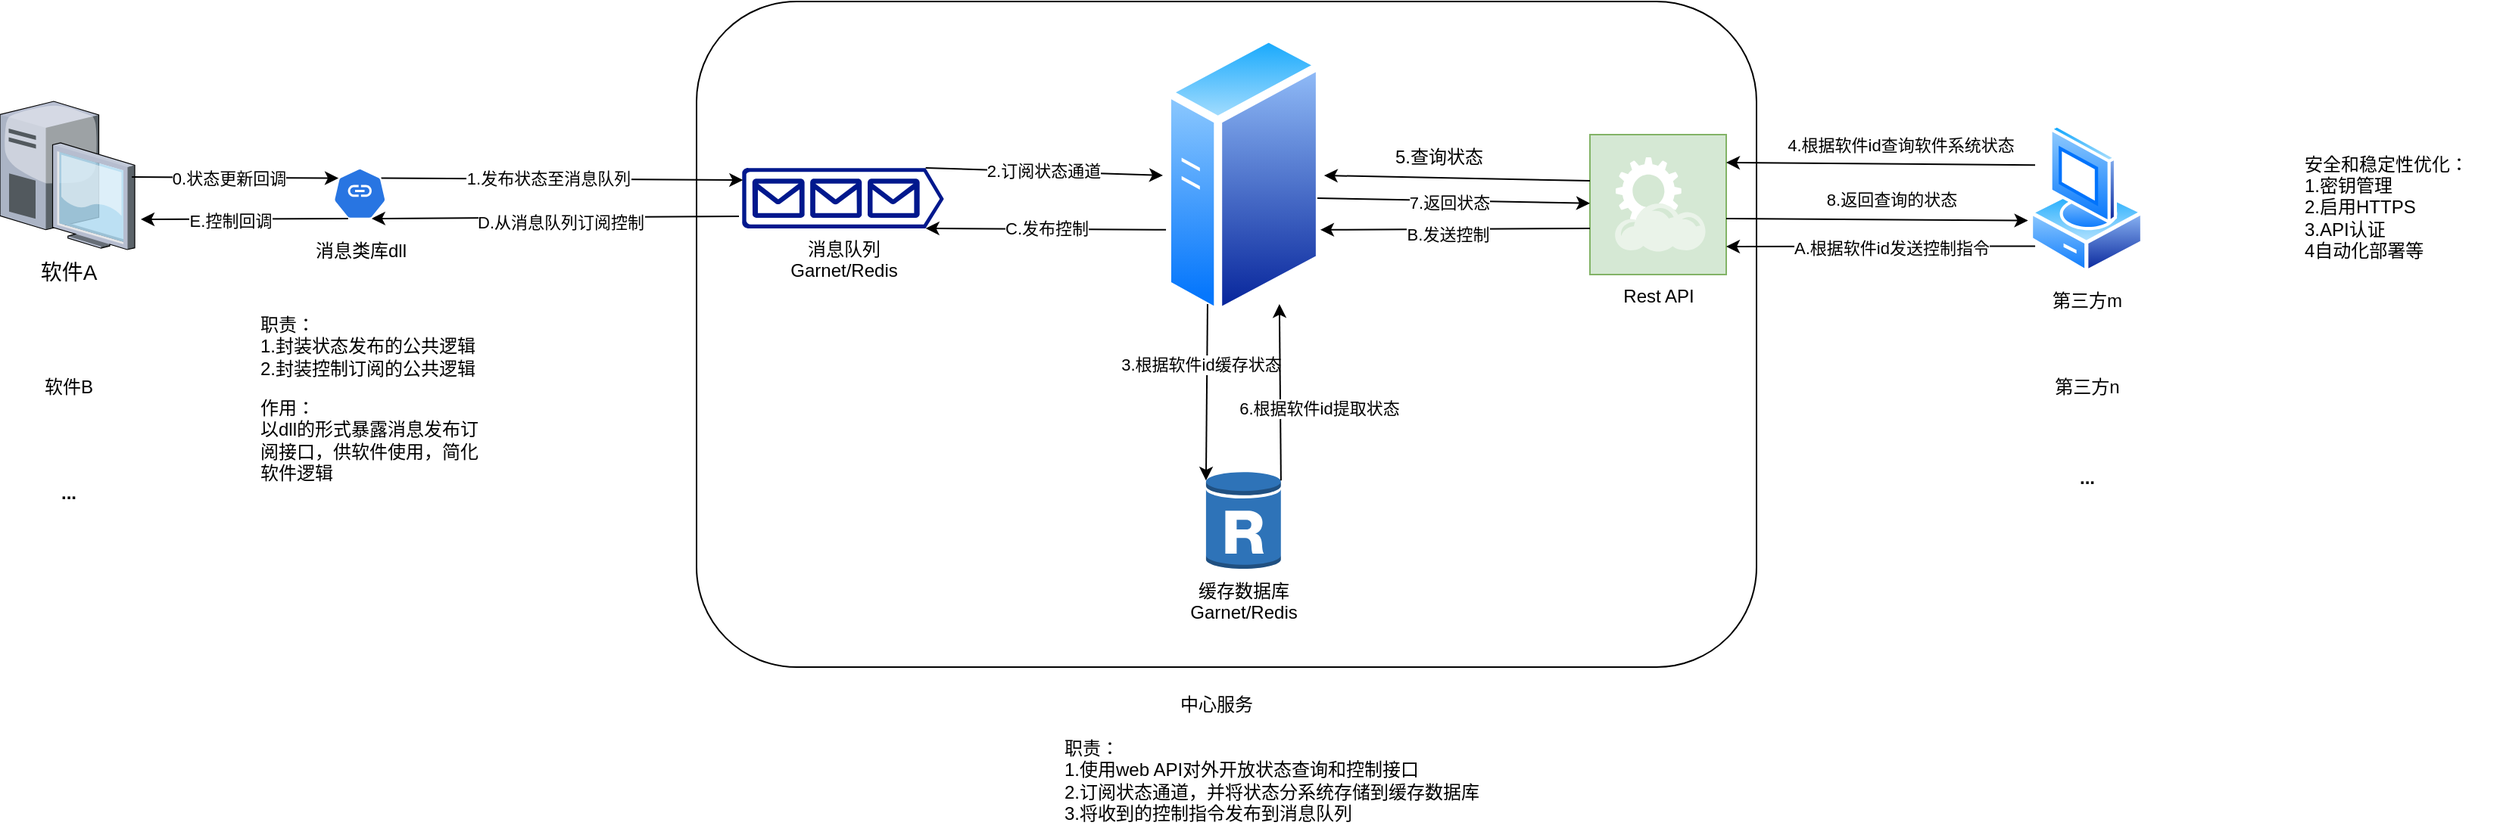 <mxfile version="26.2.2">
  <diagram name="Page-1" id="e3a06f82-3646-2815-327d-82caf3d4e204">
    <mxGraphModel dx="1491" dy="-345" grid="1" gridSize="10" guides="1" tooltips="1" connect="1" arrows="1" fold="1" page="1" pageScale="1.5" pageWidth="1169" pageHeight="826" background="none" math="0" shadow="0">
      <root>
        <mxCell id="0" style=";html=1;" />
        <mxCell id="1" style=";html=1;" parent="0" />
        <mxCell id="7GA7ZUjrnT-zNd8jKCXN-3" value="" style="rounded=1;whiteSpace=wrap;html=1;" vertex="1" parent="1">
          <mxGeometry x="530" y="1490" width="700" height="440" as="geometry" />
        </mxCell>
        <mxCell id="N6KdrmM_uUTVGanMinKD-1" value="软件A" style="verticalLabelPosition=bottom;aspect=fixed;html=1;verticalAlign=top;strokeColor=none;shape=mxgraph.citrix.desktop;fillColor=#66B2FF;gradientColor=#0066CC;fontSize=14;" parent="1" vertex="1">
          <mxGeometry x="70" y="1556" width="89" height="98" as="geometry" />
        </mxCell>
        <mxCell id="N6KdrmM_uUTVGanMinKD-5" value="消息队列&lt;div&gt;Garnet/Redis&lt;/div&gt;" style="sketch=0;aspect=fixed;pointerEvents=1;shadow=0;dashed=0;html=1;strokeColor=none;labelPosition=center;verticalLabelPosition=bottom;verticalAlign=top;align=center;fillColor=#00188D;shape=mxgraph.azure.queue_generic" parent="1" vertex="1">
          <mxGeometry x="560" y="1600" width="133.33" height="40" as="geometry" />
        </mxCell>
        <mxCell id="N6KdrmM_uUTVGanMinKD-8" value="" style="image;aspect=fixed;perimeter=ellipsePerimeter;html=1;align=center;shadow=0;dashed=0;spacingTop=3;image=img/lib/active_directory/generic_server.svg;" parent="1" vertex="1">
          <mxGeometry x="838" y="1510" width="106.4" height="190" as="geometry" />
        </mxCell>
        <mxCell id="N6KdrmM_uUTVGanMinKD-9" value="缓存数据库&lt;div&gt;Garnet/Redis&lt;/div&gt;" style="outlineConnect=0;dashed=0;verticalLabelPosition=bottom;verticalAlign=top;align=center;html=1;shape=mxgraph.aws3.rds_db_instance_read_replica;fillColor=#2E73B8;gradientColor=none;" parent="1" vertex="1">
          <mxGeometry x="866.45" y="1800" width="49.5" height="66" as="geometry" />
        </mxCell>
        <mxCell id="N6KdrmM_uUTVGanMinKD-10" value="第三方m" style="image;aspect=fixed;perimeter=ellipsePerimeter;html=1;align=center;shadow=0;dashed=0;spacingTop=3;image=img/lib/active_directory/vista_client.svg;" parent="1" vertex="1">
          <mxGeometry x="1410" y="1570.5" width="76" height="100" as="geometry" />
        </mxCell>
        <mxCell id="N6KdrmM_uUTVGanMinKD-16" value="Rest API" style="shadow=0;dashed=0;html=1;strokeColor=#82b366;fillColor=#d5e8d4;labelPosition=center;verticalLabelPosition=bottom;verticalAlign=top;align=center;outlineConnect=0;shape=mxgraph.veeam.2d.restful_apis;points=[[0,0.33,0,0,0],[0,0.5,0,0,0],[0,0.67,0,0,0],[1,0.2,0,0,0],[1,0.4,0,0,0],[1,0.6,0,0,0],[1,0.8,0,0,0]];" parent="1" vertex="1">
          <mxGeometry x="1120" y="1578" width="90" height="92.5" as="geometry" />
        </mxCell>
        <mxCell id="xhLkIpY-koGyzuCt2MT0-5" value="" style="endArrow=classic;html=1;rounded=0;exitX=0.9;exitY=0.2;exitDx=0;exitDy=0;exitPerimeter=0;entryX=0.005;entryY=0.2;entryDx=0;entryDy=0;entryPerimeter=0;" parent="1" source="7GA7ZUjrnT-zNd8jKCXN-8" target="N6KdrmM_uUTVGanMinKD-5" edge="1">
          <mxGeometry width="50" height="50" relative="1" as="geometry">
            <mxPoint x="500" y="1490" as="sourcePoint" />
            <mxPoint x="550" y="1440" as="targetPoint" />
          </mxGeometry>
        </mxCell>
        <mxCell id="xhLkIpY-koGyzuCt2MT0-6" value="1.发布状态至消息队列" style="edgeLabel;html=1;align=center;verticalAlign=middle;resizable=0;points=[];" parent="xhLkIpY-koGyzuCt2MT0-5" vertex="1" connectable="0">
          <mxGeometry x="-0.077" y="1" relative="1" as="geometry">
            <mxPoint as="offset" />
          </mxGeometry>
        </mxCell>
        <mxCell id="xhLkIpY-koGyzuCt2MT0-7" value="" style="endArrow=classic;html=1;rounded=0;exitX=-0.015;exitY=0.8;exitDx=0;exitDy=0;exitPerimeter=0;entryX=0.72;entryY=0.99;entryDx=0;entryDy=0;entryPerimeter=0;" parent="1" source="N6KdrmM_uUTVGanMinKD-5" target="7GA7ZUjrnT-zNd8jKCXN-8" edge="1">
          <mxGeometry width="50" height="50" relative="1" as="geometry">
            <mxPoint x="450" y="1630" as="sourcePoint" />
            <mxPoint x="500" y="1580" as="targetPoint" />
          </mxGeometry>
        </mxCell>
        <mxCell id="xhLkIpY-koGyzuCt2MT0-8" value="D.从消息队列订阅控制" style="edgeLabel;html=1;align=center;verticalAlign=middle;resizable=0;points=[];" parent="xhLkIpY-koGyzuCt2MT0-7" vertex="1" connectable="0">
          <mxGeometry x="-0.028" y="3" relative="1" as="geometry">
            <mxPoint as="offset" />
          </mxGeometry>
        </mxCell>
        <mxCell id="xhLkIpY-koGyzuCt2MT0-14" value="" style="endArrow=classic;html=1;rounded=0;exitX=0.91;exitY=0;exitDx=0;exitDy=0;exitPerimeter=0;entryX=0;entryY=0.5;entryDx=0;entryDy=0;" parent="1" source="N6KdrmM_uUTVGanMinKD-5" target="N6KdrmM_uUTVGanMinKD-8" edge="1">
          <mxGeometry width="50" height="50" relative="1" as="geometry">
            <mxPoint x="670" y="1800" as="sourcePoint" />
            <mxPoint x="720" y="1750" as="targetPoint" />
          </mxGeometry>
        </mxCell>
        <mxCell id="xhLkIpY-koGyzuCt2MT0-15" value="2.订阅状态通道" style="edgeLabel;html=1;align=center;verticalAlign=middle;resizable=0;points=[];" parent="xhLkIpY-koGyzuCt2MT0-14" vertex="1" connectable="0">
          <mxGeometry x="-0.008" y="1" relative="1" as="geometry">
            <mxPoint as="offset" />
          </mxGeometry>
        </mxCell>
        <mxCell id="xhLkIpY-koGyzuCt2MT0-16" value="" style="endArrow=classic;html=1;rounded=0;exitX=0.25;exitY=1;exitDx=0;exitDy=0;entryX=0;entryY=0.1;entryDx=0;entryDy=0;entryPerimeter=0;" parent="1" source="N6KdrmM_uUTVGanMinKD-8" target="N6KdrmM_uUTVGanMinKD-9" edge="1">
          <mxGeometry width="50" height="50" relative="1" as="geometry">
            <mxPoint x="720" y="1820" as="sourcePoint" />
            <mxPoint x="770" y="1770" as="targetPoint" />
          </mxGeometry>
        </mxCell>
        <mxCell id="xhLkIpY-koGyzuCt2MT0-17" value="3.根据软件id缓存状态" style="edgeLabel;html=1;align=center;verticalAlign=middle;resizable=0;points=[];" parent="xhLkIpY-koGyzuCt2MT0-16" vertex="1" connectable="0">
          <mxGeometry x="-0.072" y="2" relative="1" as="geometry">
            <mxPoint x="-6" y="-14" as="offset" />
          </mxGeometry>
        </mxCell>
        <mxCell id="xhLkIpY-koGyzuCt2MT0-18" value="" style="endArrow=classic;html=1;rounded=0;exitX=0.019;exitY=0.689;exitDx=0;exitDy=0;exitPerimeter=0;entryX=0.91;entryY=1;entryDx=0;entryDy=0;entryPerimeter=0;" parent="1" source="N6KdrmM_uUTVGanMinKD-8" target="N6KdrmM_uUTVGanMinKD-5" edge="1">
          <mxGeometry width="50" height="50" relative="1" as="geometry">
            <mxPoint x="680" y="1760" as="sourcePoint" />
            <mxPoint x="730" y="1710" as="targetPoint" />
          </mxGeometry>
        </mxCell>
        <mxCell id="xhLkIpY-koGyzuCt2MT0-19" value="C.发布控制" style="edgeLabel;html=1;align=center;verticalAlign=middle;resizable=0;points=[];" parent="xhLkIpY-koGyzuCt2MT0-18" vertex="1" connectable="0">
          <mxGeometry x="-0.003" y="-1" relative="1" as="geometry">
            <mxPoint as="offset" />
          </mxGeometry>
        </mxCell>
        <mxCell id="xhLkIpY-koGyzuCt2MT0-22" value="" style="endArrow=classic;html=1;rounded=0;entryX=-0.009;entryY=0.643;entryDx=0;entryDy=0;exitX=1;exitY=0.6;exitDx=0;exitDy=0;exitPerimeter=0;entryPerimeter=0;" parent="1" source="N6KdrmM_uUTVGanMinKD-16" target="N6KdrmM_uUTVGanMinKD-10" edge="1">
          <mxGeometry width="50" height="50" relative="1" as="geometry">
            <mxPoint x="1210" y="1550" as="sourcePoint" />
            <mxPoint x="1270" y="1710" as="targetPoint" />
          </mxGeometry>
        </mxCell>
        <mxCell id="xhLkIpY-koGyzuCt2MT0-23" value="8.返回查询的状态" style="edgeLabel;html=1;align=center;verticalAlign=middle;resizable=0;points=[];" parent="xhLkIpY-koGyzuCt2MT0-22" vertex="1" connectable="0">
          <mxGeometry x="-0.132" y="-3" relative="1" as="geometry">
            <mxPoint x="22" y="-16" as="offset" />
          </mxGeometry>
        </mxCell>
        <mxCell id="xhLkIpY-koGyzuCt2MT0-24" value="" style="endArrow=classic;html=1;rounded=0;exitX=0.053;exitY=0.812;exitDx=0;exitDy=0;entryX=1;entryY=0.8;entryDx=0;entryDy=0;entryPerimeter=0;exitPerimeter=0;" parent="1" source="N6KdrmM_uUTVGanMinKD-10" target="N6KdrmM_uUTVGanMinKD-16" edge="1">
          <mxGeometry width="50" height="50" relative="1" as="geometry">
            <mxPoint x="1200" y="1710" as="sourcePoint" />
            <mxPoint x="1270" y="1610" as="targetPoint" />
          </mxGeometry>
        </mxCell>
        <mxCell id="xhLkIpY-koGyzuCt2MT0-25" value="A.根据软件id发送控制指令" style="edgeLabel;html=1;align=center;verticalAlign=middle;resizable=0;points=[];" parent="xhLkIpY-koGyzuCt2MT0-24" vertex="1" connectable="0">
          <mxGeometry x="-0.062" y="1" relative="1" as="geometry">
            <mxPoint as="offset" />
          </mxGeometry>
        </mxCell>
        <mxCell id="xhLkIpY-koGyzuCt2MT0-30" value="" style="endArrow=classic;html=1;rounded=0;exitX=0;exitY=0.33;exitDx=0;exitDy=0;exitPerimeter=0;entryX=1;entryY=0.5;entryDx=0;entryDy=0;" parent="1" source="N6KdrmM_uUTVGanMinKD-16" target="N6KdrmM_uUTVGanMinKD-8" edge="1">
          <mxGeometry width="50" height="50" relative="1" as="geometry">
            <mxPoint x="1090" y="1860" as="sourcePoint" />
            <mxPoint x="1140" y="1810" as="targetPoint" />
          </mxGeometry>
        </mxCell>
        <mxCell id="xhLkIpY-koGyzuCt2MT0-31" value="5.查询状态" style="text;html=1;align=center;verticalAlign=middle;resizable=0;points=[];autosize=1;strokeColor=none;fillColor=none;" parent="1" vertex="1">
          <mxGeometry x="980" y="1578" width="80" height="30" as="geometry" />
        </mxCell>
        <mxCell id="xhLkIpY-koGyzuCt2MT0-32" value="" style="endArrow=classic;html=1;rounded=0;" parent="1" target="N6KdrmM_uUTVGanMinKD-16" edge="1">
          <mxGeometry width="50" height="50" relative="1" as="geometry">
            <mxPoint x="940" y="1620" as="sourcePoint" />
            <mxPoint x="1150" y="1770" as="targetPoint" />
          </mxGeometry>
        </mxCell>
        <mxCell id="xhLkIpY-koGyzuCt2MT0-33" value="7.返回状态" style="edgeLabel;html=1;align=center;verticalAlign=middle;resizable=0;points=[];" parent="xhLkIpY-koGyzuCt2MT0-32" vertex="1" connectable="0">
          <mxGeometry x="-0.034" y="-1" relative="1" as="geometry">
            <mxPoint as="offset" />
          </mxGeometry>
        </mxCell>
        <mxCell id="xhLkIpY-koGyzuCt2MT0-34" value="" style="endArrow=classic;html=1;rounded=0;entryX=0.977;entryY=0.689;entryDx=0;entryDy=0;exitX=0;exitY=0.67;exitDx=0;exitDy=0;exitPerimeter=0;entryPerimeter=0;" parent="1" source="N6KdrmM_uUTVGanMinKD-16" target="N6KdrmM_uUTVGanMinKD-8" edge="1">
          <mxGeometry width="50" height="50" relative="1" as="geometry">
            <mxPoint x="1050" y="1820" as="sourcePoint" />
            <mxPoint x="1100" y="1770" as="targetPoint" />
          </mxGeometry>
        </mxCell>
        <mxCell id="xhLkIpY-koGyzuCt2MT0-35" value="B.发送控制" style="edgeLabel;html=1;align=center;verticalAlign=middle;resizable=0;points=[];" parent="xhLkIpY-koGyzuCt2MT0-34" vertex="1" connectable="0">
          <mxGeometry x="0.058" y="3" relative="1" as="geometry">
            <mxPoint as="offset" />
          </mxGeometry>
        </mxCell>
        <mxCell id="8x4h0warN4fCfZBld7Sf-1" value="" style="endArrow=classic;html=1;rounded=0;exitX=1;exitY=0.1;exitDx=0;exitDy=0;exitPerimeter=0;entryX=0.75;entryY=1;entryDx=0;entryDy=0;" parent="1" source="N6KdrmM_uUTVGanMinKD-9" target="N6KdrmM_uUTVGanMinKD-8" edge="1">
          <mxGeometry width="50" height="50" relative="1" as="geometry">
            <mxPoint x="1050" y="1820" as="sourcePoint" />
            <mxPoint x="1100" y="1770" as="targetPoint" />
          </mxGeometry>
        </mxCell>
        <mxCell id="8x4h0warN4fCfZBld7Sf-2" value="6.根据软件id提取状态" style="edgeLabel;html=1;align=center;verticalAlign=middle;resizable=0;points=[];" parent="8x4h0warN4fCfZBld7Sf-1" vertex="1" connectable="0">
          <mxGeometry x="0.056" y="-5" relative="1" as="geometry">
            <mxPoint x="20" y="14" as="offset" />
          </mxGeometry>
        </mxCell>
        <mxCell id="8x4h0warN4fCfZBld7Sf-3" value="" style="endArrow=classic;html=1;rounded=0;exitX=0;exitY=0.25;exitDx=0;exitDy=0;entryX=1;entryY=0.2;entryDx=0;entryDy=0;entryPerimeter=0;" parent="1" source="N6KdrmM_uUTVGanMinKD-10" target="N6KdrmM_uUTVGanMinKD-16" edge="1">
          <mxGeometry width="50" height="50" relative="1" as="geometry">
            <mxPoint x="1240" y="1840" as="sourcePoint" />
            <mxPoint x="1290" y="1790" as="targetPoint" />
          </mxGeometry>
        </mxCell>
        <mxCell id="8x4h0warN4fCfZBld7Sf-4" value="&lt;span style=&quot;font-size: 11px; background-color: rgb(255, 255, 255);&quot;&gt;4.根据软件id查询软件系统状态&lt;/span&gt;" style="text;html=1;align=center;verticalAlign=middle;resizable=0;points=[];autosize=1;strokeColor=none;fillColor=none;" parent="1" vertex="1">
          <mxGeometry x="1240" y="1570" width="170" height="30" as="geometry" />
        </mxCell>
        <mxCell id="8x4h0warN4fCfZBld7Sf-8" value="软件B" style="text;html=1;align=center;verticalAlign=middle;resizable=0;points=[];autosize=1;strokeColor=none;fillColor=none;" parent="1" vertex="1">
          <mxGeometry x="84.5" y="1730" width="60" height="30" as="geometry" />
        </mxCell>
        <mxCell id="8x4h0warN4fCfZBld7Sf-9" value="..." style="text;html=1;align=center;verticalAlign=middle;resizable=0;points=[];autosize=1;strokeColor=none;fillColor=none;fontStyle=1" parent="1" vertex="1">
          <mxGeometry x="99.5" y="1800" width="30" height="30" as="geometry" />
        </mxCell>
        <mxCell id="8x4h0warN4fCfZBld7Sf-10" value="第三方n" style="text;html=1;align=center;verticalAlign=middle;resizable=0;points=[];autosize=1;strokeColor=none;fillColor=none;" parent="1" vertex="1">
          <mxGeometry x="1413" y="1730" width="70" height="30" as="geometry" />
        </mxCell>
        <mxCell id="8x4h0warN4fCfZBld7Sf-11" value="..." style="text;html=1;align=center;verticalAlign=middle;resizable=0;points=[];autosize=1;strokeColor=none;fillColor=none;fontStyle=1" parent="1" vertex="1">
          <mxGeometry x="1433" y="1790" width="30" height="30" as="geometry" />
        </mxCell>
        <mxCell id="7GA7ZUjrnT-zNd8jKCXN-4" value="中心服务" style="text;html=1;align=center;verticalAlign=middle;resizable=0;points=[];autosize=1;strokeColor=none;fillColor=none;" vertex="1" parent="1">
          <mxGeometry x="838" y="1940" width="70" height="30" as="geometry" />
        </mxCell>
        <mxCell id="7GA7ZUjrnT-zNd8jKCXN-5" value="消息类库dll" style="text;html=1;align=center;verticalAlign=middle;resizable=0;points=[];autosize=1;strokeColor=none;fillColor=none;" vertex="1" parent="1">
          <mxGeometry x="267.63" y="1640" width="80" height="30" as="geometry" />
        </mxCell>
        <mxCell id="7GA7ZUjrnT-zNd8jKCXN-6" value="职责：&lt;div&gt;1.封装状态发布的公共逻辑&lt;div&gt;2.封装控制订阅的公共逻辑&lt;/div&gt;&lt;/div&gt;&lt;div&gt;&lt;br&gt;&lt;/div&gt;" style="text;html=1;align=left;verticalAlign=middle;resizable=0;points=[];autosize=1;strokeColor=none;fillColor=none;" vertex="1" parent="1">
          <mxGeometry x="240" y="1690" width="170" height="70" as="geometry" />
        </mxCell>
        <mxCell id="7GA7ZUjrnT-zNd8jKCXN-7" value="作用：&lt;div&gt;以dll的形式暴露消息发布订&lt;/div&gt;&lt;div&gt;阅接口，供软件使用，简化&lt;/div&gt;&lt;div&gt;软件逻辑&lt;/div&gt;" style="text;html=1;align=left;verticalAlign=middle;resizable=0;points=[];autosize=1;strokeColor=none;fillColor=none;" vertex="1" parent="1">
          <mxGeometry x="240" y="1745" width="170" height="70" as="geometry" />
        </mxCell>
        <mxCell id="7GA7ZUjrnT-zNd8jKCXN-8" value="" style="aspect=fixed;sketch=0;html=1;dashed=0;whitespace=wrap;verticalLabelPosition=bottom;verticalAlign=top;fillColor=#2875E2;strokeColor=#ffffff;points=[[0.005,0.63,0],[0.1,0.2,0],[0.9,0.2,0],[0.5,0,0],[0.995,0.63,0],[0.72,0.99,0],[0.5,1,0],[0.28,0.99,0]];shape=mxgraph.kubernetes.icon2;prIcon=crb" vertex="1" parent="1">
          <mxGeometry x="290" y="1600" width="35.25" height="33.84" as="geometry" />
        </mxCell>
        <mxCell id="7GA7ZUjrnT-zNd8jKCXN-9" value="" style="endArrow=classic;html=1;rounded=0;exitX=0.978;exitY=0.51;exitDx=0;exitDy=0;exitPerimeter=0;entryX=0.1;entryY=0.2;entryDx=0;entryDy=0;entryPerimeter=0;" edge="1" parent="1" source="N6KdrmM_uUTVGanMinKD-1" target="7GA7ZUjrnT-zNd8jKCXN-8">
          <mxGeometry width="50" height="50" relative="1" as="geometry">
            <mxPoint x="200" y="1540" as="sourcePoint" />
            <mxPoint x="250" y="1490" as="targetPoint" />
          </mxGeometry>
        </mxCell>
        <mxCell id="7GA7ZUjrnT-zNd8jKCXN-11" value="0.状态更新回调" style="edgeLabel;html=1;align=center;verticalAlign=middle;resizable=0;points=[];" vertex="1" connectable="0" parent="7GA7ZUjrnT-zNd8jKCXN-9">
          <mxGeometry x="-0.065" relative="1" as="geometry">
            <mxPoint as="offset" />
          </mxGeometry>
        </mxCell>
        <mxCell id="7GA7ZUjrnT-zNd8jKCXN-10" value="" style="endArrow=classic;html=1;rounded=0;exitX=0.28;exitY=0.99;exitDx=0;exitDy=0;exitPerimeter=0;entryX=1.045;entryY=0.796;entryDx=0;entryDy=0;entryPerimeter=0;" edge="1" parent="1" source="7GA7ZUjrnT-zNd8jKCXN-8" target="N6KdrmM_uUTVGanMinKD-1">
          <mxGeometry width="50" height="50" relative="1" as="geometry">
            <mxPoint x="200" y="1960" as="sourcePoint" />
            <mxPoint x="250" y="1910" as="targetPoint" />
          </mxGeometry>
        </mxCell>
        <mxCell id="7GA7ZUjrnT-zNd8jKCXN-12" value="E.控制回调" style="edgeLabel;html=1;align=center;verticalAlign=middle;resizable=0;points=[];" vertex="1" connectable="0" parent="7GA7ZUjrnT-zNd8jKCXN-10">
          <mxGeometry x="0.143" y="1" relative="1" as="geometry">
            <mxPoint as="offset" />
          </mxGeometry>
        </mxCell>
        <mxCell id="7GA7ZUjrnT-zNd8jKCXN-13" value="职责：&lt;div&gt;1.使用web API对外开放状态查询和控制接口&lt;br&gt;&lt;div&gt;2.订阅状态通道，并将状态分系统存储到缓存数据库&lt;/div&gt;&lt;div&gt;3.将收到的控制指令发布到消息队列&lt;/div&gt;&lt;/div&gt;" style="text;html=1;align=left;verticalAlign=middle;resizable=0;points=[];autosize=1;strokeColor=none;fillColor=none;" vertex="1" parent="1">
          <mxGeometry x="771.2" y="1970" width="300" height="70" as="geometry" />
        </mxCell>
        <mxCell id="7GA7ZUjrnT-zNd8jKCXN-14" value="安全和稳定性优化：&lt;div&gt;1.密钥管理&lt;/div&gt;&lt;div&gt;2.启用HTTPS&lt;/div&gt;&lt;div&gt;3.API认证&lt;/div&gt;&lt;div&gt;4自动化部署等&lt;/div&gt;" style="text;html=1;align=left;verticalAlign=middle;resizable=0;points=[];autosize=1;strokeColor=none;fillColor=none;" vertex="1" parent="1">
          <mxGeometry x="1590" y="1580.5" width="130" height="90" as="geometry" />
        </mxCell>
      </root>
    </mxGraphModel>
  </diagram>
</mxfile>
